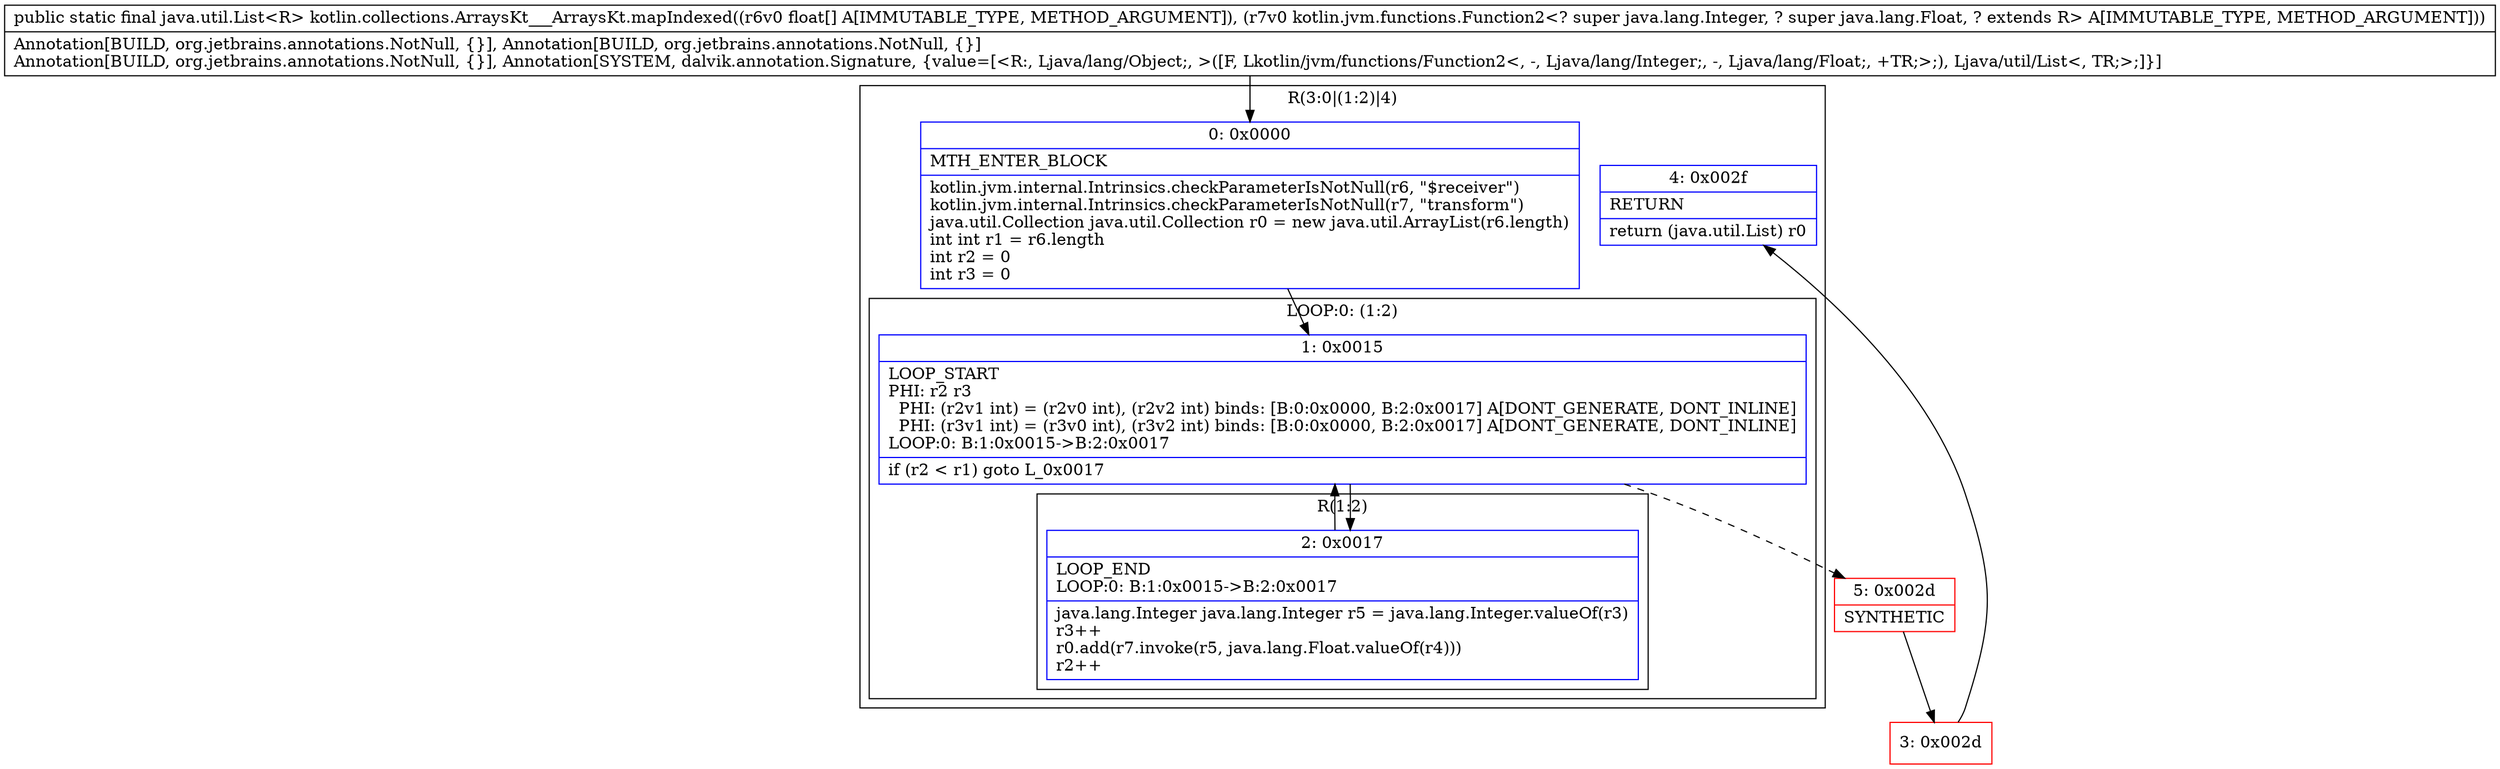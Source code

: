 digraph "CFG forkotlin.collections.ArraysKt___ArraysKt.mapIndexed([FLkotlin\/jvm\/functions\/Function2;)Ljava\/util\/List;" {
subgraph cluster_Region_772225639 {
label = "R(3:0|(1:2)|4)";
node [shape=record,color=blue];
Node_0 [shape=record,label="{0\:\ 0x0000|MTH_ENTER_BLOCK\l|kotlin.jvm.internal.Intrinsics.checkParameterIsNotNull(r6, \"$receiver\")\lkotlin.jvm.internal.Intrinsics.checkParameterIsNotNull(r7, \"transform\")\ljava.util.Collection java.util.Collection r0 = new java.util.ArrayList(r6.length)\lint int r1 = r6.length\lint r2 = 0\lint r3 = 0\l}"];
subgraph cluster_LoopRegion_1244641252 {
label = "LOOP:0: (1:2)";
node [shape=record,color=blue];
Node_1 [shape=record,label="{1\:\ 0x0015|LOOP_START\lPHI: r2 r3 \l  PHI: (r2v1 int) = (r2v0 int), (r2v2 int) binds: [B:0:0x0000, B:2:0x0017] A[DONT_GENERATE, DONT_INLINE]\l  PHI: (r3v1 int) = (r3v0 int), (r3v2 int) binds: [B:0:0x0000, B:2:0x0017] A[DONT_GENERATE, DONT_INLINE]\lLOOP:0: B:1:0x0015\-\>B:2:0x0017\l|if (r2 \< r1) goto L_0x0017\l}"];
subgraph cluster_Region_1079565286 {
label = "R(1:2)";
node [shape=record,color=blue];
Node_2 [shape=record,label="{2\:\ 0x0017|LOOP_END\lLOOP:0: B:1:0x0015\-\>B:2:0x0017\l|java.lang.Integer java.lang.Integer r5 = java.lang.Integer.valueOf(r3)\lr3++\lr0.add(r7.invoke(r5, java.lang.Float.valueOf(r4)))\lr2++\l}"];
}
}
Node_4 [shape=record,label="{4\:\ 0x002f|RETURN\l|return (java.util.List) r0\l}"];
}
Node_3 [shape=record,color=red,label="{3\:\ 0x002d}"];
Node_5 [shape=record,color=red,label="{5\:\ 0x002d|SYNTHETIC\l}"];
MethodNode[shape=record,label="{public static final java.util.List\<R\> kotlin.collections.ArraysKt___ArraysKt.mapIndexed((r6v0 float[] A[IMMUTABLE_TYPE, METHOD_ARGUMENT]), (r7v0 kotlin.jvm.functions.Function2\<? super java.lang.Integer, ? super java.lang.Float, ? extends R\> A[IMMUTABLE_TYPE, METHOD_ARGUMENT]))  | Annotation[BUILD, org.jetbrains.annotations.NotNull, \{\}], Annotation[BUILD, org.jetbrains.annotations.NotNull, \{\}]\lAnnotation[BUILD, org.jetbrains.annotations.NotNull, \{\}], Annotation[SYSTEM, dalvik.annotation.Signature, \{value=[\<R:, Ljava\/lang\/Object;, \>([F, Lkotlin\/jvm\/functions\/Function2\<, \-, Ljava\/lang\/Integer;, \-, Ljava\/lang\/Float;, +TR;\>;), Ljava\/util\/List\<, TR;\>;]\}]\l}"];
MethodNode -> Node_0;
Node_0 -> Node_1;
Node_1 -> Node_2;
Node_1 -> Node_5[style=dashed];
Node_2 -> Node_1;
Node_3 -> Node_4;
Node_5 -> Node_3;
}

